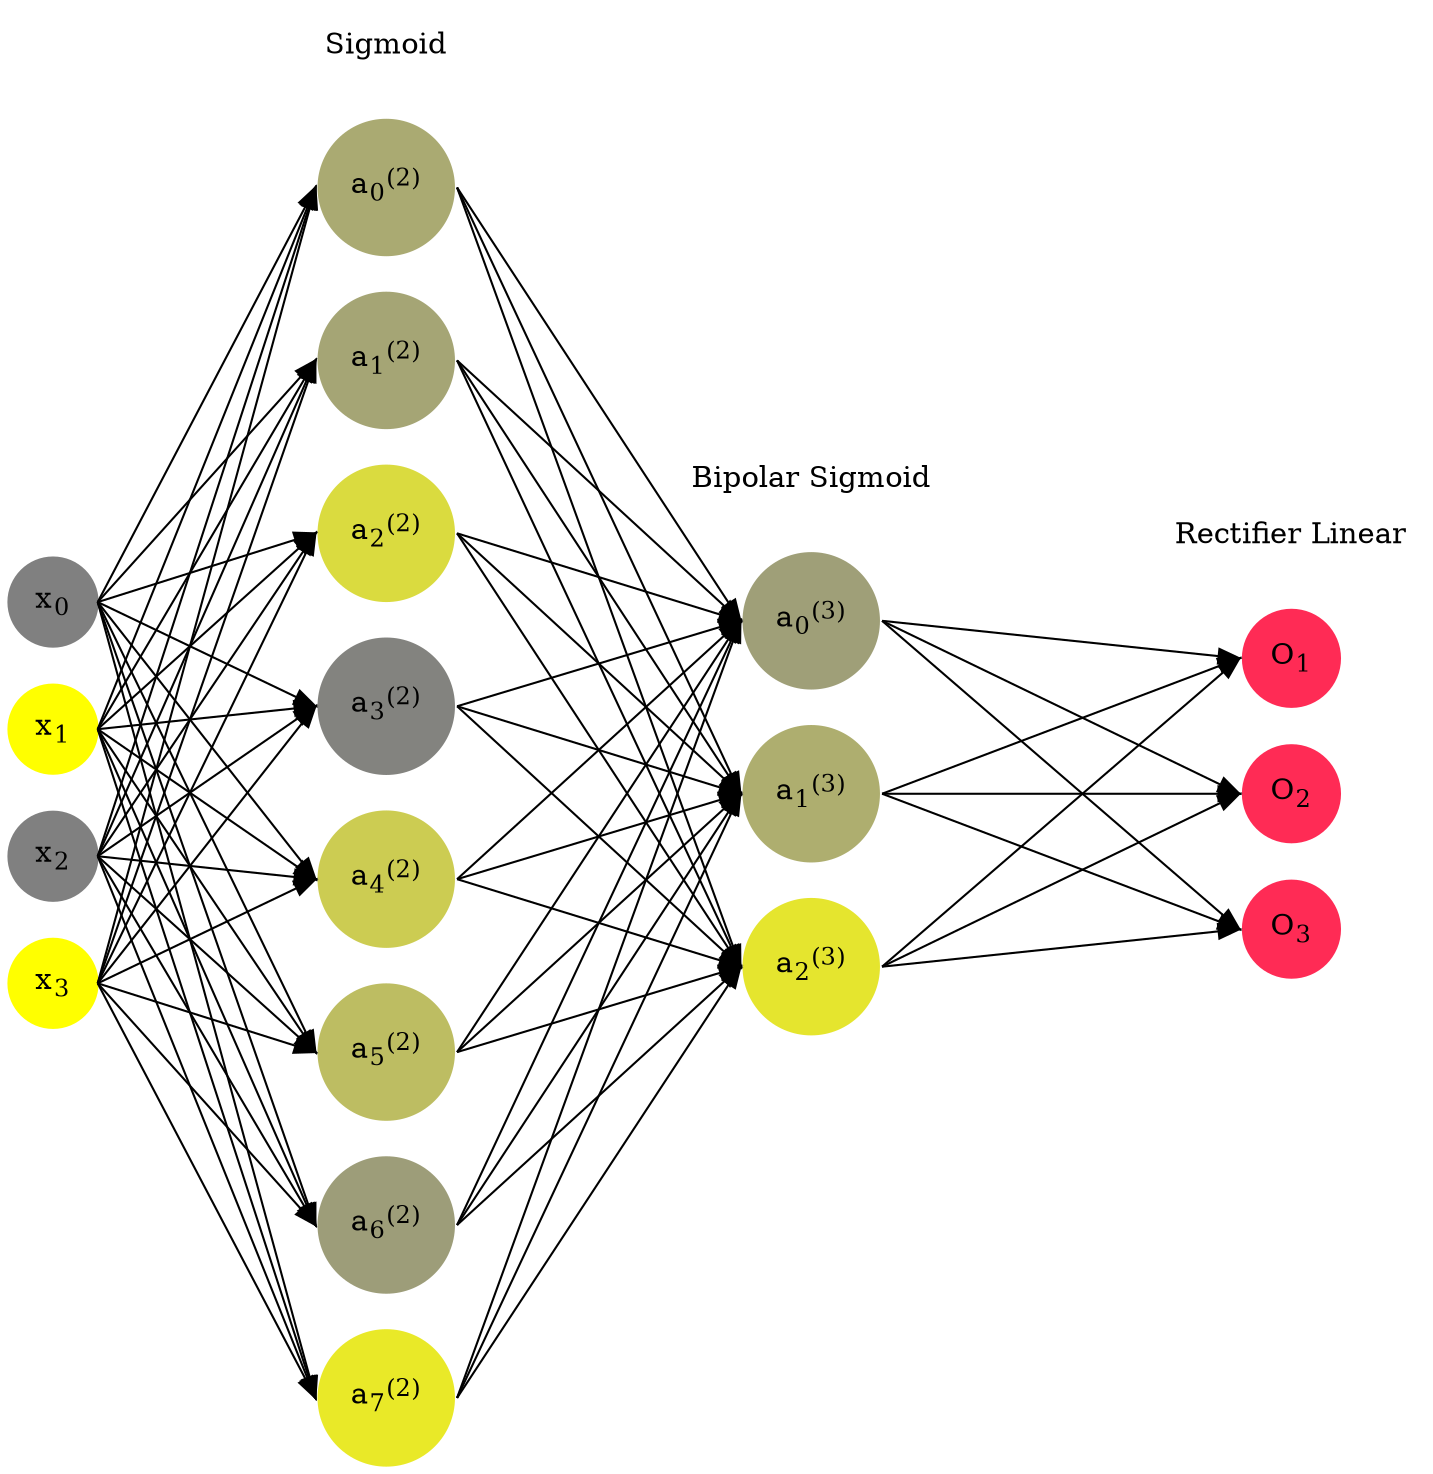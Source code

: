 digraph G {
	rankdir = LR;
	splines=false;
	edge[style=invis];
	ranksep= 1.4;
	{
	node [shape=circle, color="0.1667, 0.0, 0.5", style=filled, fillcolor="0.1667, 0.0, 0.5"];
	x0 [label=<x<sub>0</sub>>];
	}
	{
	node [shape=circle, color="0.1667, 1.0, 1.0", style=filled, fillcolor="0.1667, 1.0, 1.0"];
	x1 [label=<x<sub>1</sub>>];
	}
	{
	node [shape=circle, color="0.1667, 0.0, 0.5", style=filled, fillcolor="0.1667, 0.0, 0.5"];
	x2 [label=<x<sub>2</sub>>];
	}
	{
	node [shape=circle, color="0.1667, 1.0, 1.0", style=filled, fillcolor="0.1667, 1.0, 1.0"];
	x3 [label=<x<sub>3</sub>>];
	}
	{
	node [shape=circle, color="0.1667, 0.330257, 0.665128", style=filled, fillcolor="0.1667, 0.330257, 0.665128"];
	a02 [label=<a<sub>0</sub><sup>(2)</sup>>];
	}
	{
	node [shape=circle, color="0.1667, 0.292981, 0.646491", style=filled, fillcolor="0.1667, 0.292981, 0.646491"];
	a12 [label=<a<sub>1</sub><sup>(2)</sup>>];
	}
	{
	node [shape=circle, color="0.1667, 0.711140, 0.855570", style=filled, fillcolor="0.1667, 0.711140, 0.855570"];
	a22 [label=<a<sub>2</sub><sup>(2)</sup>>];
	}
	{
	node [shape=circle, color="0.1667, 0.031219, 0.515610", style=filled, fillcolor="0.1667, 0.031219, 0.515610"];
	a32 [label=<a<sub>3</sub><sup>(2)</sup>>];
	}
	{
	node [shape=circle, color="0.1667, 0.597250, 0.798625", style=filled, fillcolor="0.1667, 0.597250, 0.798625"];
	a42 [label=<a<sub>4</sub><sup>(2)</sup>>];
	}
	{
	node [shape=circle, color="0.1667, 0.483165, 0.741583", style=filled, fillcolor="0.1667, 0.483165, 0.741583"];
	a52 [label=<a<sub>5</sub><sup>(2)</sup>>];
	}
	{
	node [shape=circle, color="0.1667, 0.231432, 0.615716", style=filled, fillcolor="0.1667, 0.231432, 0.615716"];
	a62 [label=<a<sub>6</sub><sup>(2)</sup>>];
	}
	{
	node [shape=circle, color="0.1667, 0.824704, 0.912352", style=filled, fillcolor="0.1667, 0.824704, 0.912352"];
	a72 [label=<a<sub>7</sub><sup>(2)</sup>>];
	}
	{
	node [shape=circle, color="0.1667, 0.244862, 0.622431", style=filled, fillcolor="0.1667, 0.244862, 0.622431"];
	a03 [label=<a<sub>0</sub><sup>(3)</sup>>];
	}
	{
	node [shape=circle, color="0.1667, 0.362001, 0.681000", style=filled, fillcolor="0.1667, 0.362001, 0.681000"];
	a13 [label=<a<sub>1</sub><sup>(3)</sup>>];
	}
	{
	node [shape=circle, color="0.1667, 0.796877, 0.898438", style=filled, fillcolor="0.1667, 0.796877, 0.898438"];
	a23 [label=<a<sub>2</sub><sup>(3)</sup>>];
	}
	{
	node [shape=circle, color="0.9667, 0.83, 1.0", style=filled, fillcolor="0.9667, 0.83, 1.0"];
	O1 [label=<O<sub>1</sub>>];
	}
	{
	node [shape=circle, color="0.9667, 0.83, 1.0", style=filled, fillcolor="0.9667, 0.83, 1.0"];
	O2 [label=<O<sub>2</sub>>];
	}
	{
	node [shape=circle, color="0.9667, 0.83, 1.0", style=filled, fillcolor="0.9667, 0.83, 1.0"];
	O3 [label=<O<sub>3</sub>>];
	}
	{
	rank=same;
	x0->x1->x2->x3;
	}
	{
	rank=same;
	a02->a12->a22->a32->a42->a52->a62->a72;
	}
	{
	rank=same;
	a03->a13->a23;
	}
	{
	rank=same;
	O1->O2->O3;
	}
	l1 [shape=plaintext,label="Sigmoid"];
	l1->a02;
	{rank=same; l1;a02};
	l2 [shape=plaintext,label="Bipolar Sigmoid"];
	l2->a03;
	{rank=same; l2;a03};
	l3 [shape=plaintext,label="Rectifier Linear"];
	l3->O1;
	{rank=same; l3;O1};
edge[style=solid, tailport=e, headport=w];
	{x0;x1;x2;x3} -> {a02;a12;a22;a32;a42;a52;a62;a72};
	{a02;a12;a22;a32;a42;a52;a62;a72} -> {a03;a13;a23};
	{a03;a13;a23} -> {O1,O2,O3};
}